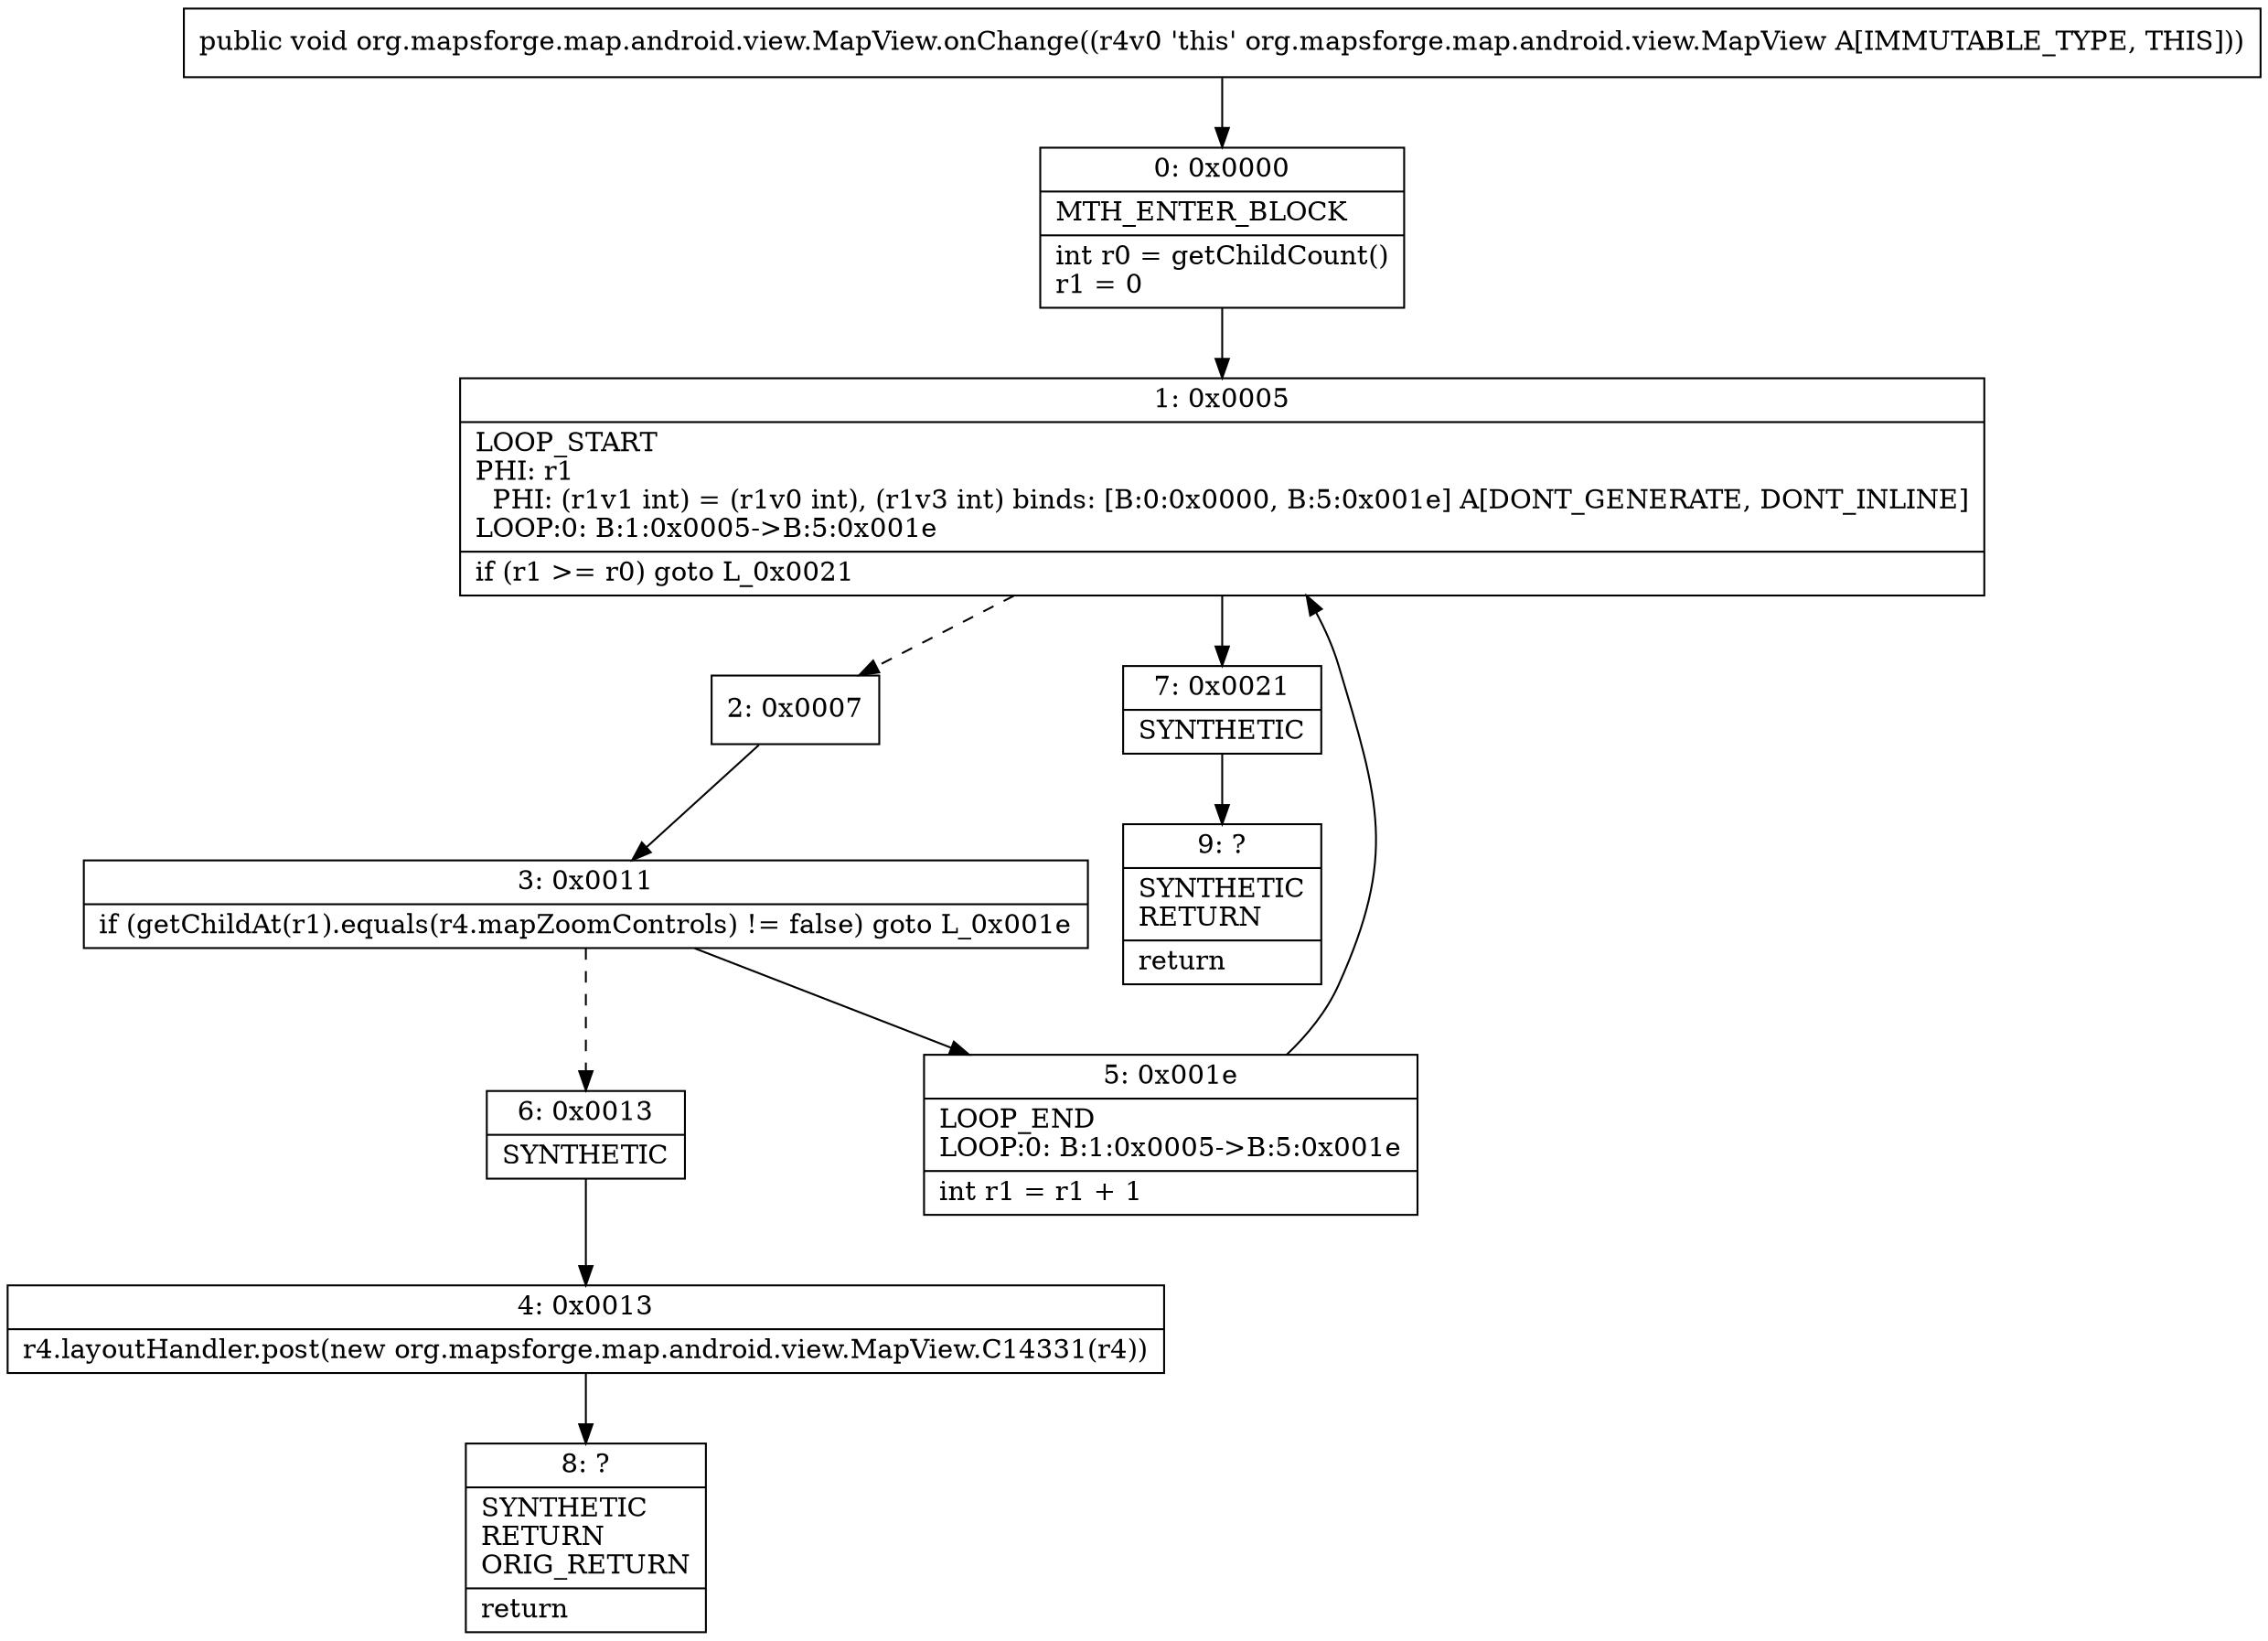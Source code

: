 digraph "CFG fororg.mapsforge.map.android.view.MapView.onChange()V" {
Node_0 [shape=record,label="{0\:\ 0x0000|MTH_ENTER_BLOCK\l|int r0 = getChildCount()\lr1 = 0\l}"];
Node_1 [shape=record,label="{1\:\ 0x0005|LOOP_START\lPHI: r1 \l  PHI: (r1v1 int) = (r1v0 int), (r1v3 int) binds: [B:0:0x0000, B:5:0x001e] A[DONT_GENERATE, DONT_INLINE]\lLOOP:0: B:1:0x0005\-\>B:5:0x001e\l|if (r1 \>= r0) goto L_0x0021\l}"];
Node_2 [shape=record,label="{2\:\ 0x0007}"];
Node_3 [shape=record,label="{3\:\ 0x0011|if (getChildAt(r1).equals(r4.mapZoomControls) != false) goto L_0x001e\l}"];
Node_4 [shape=record,label="{4\:\ 0x0013|r4.layoutHandler.post(new org.mapsforge.map.android.view.MapView.C14331(r4))\l}"];
Node_5 [shape=record,label="{5\:\ 0x001e|LOOP_END\lLOOP:0: B:1:0x0005\-\>B:5:0x001e\l|int r1 = r1 + 1\l}"];
Node_6 [shape=record,label="{6\:\ 0x0013|SYNTHETIC\l}"];
Node_7 [shape=record,label="{7\:\ 0x0021|SYNTHETIC\l}"];
Node_8 [shape=record,label="{8\:\ ?|SYNTHETIC\lRETURN\lORIG_RETURN\l|return\l}"];
Node_9 [shape=record,label="{9\:\ ?|SYNTHETIC\lRETURN\l|return\l}"];
MethodNode[shape=record,label="{public void org.mapsforge.map.android.view.MapView.onChange((r4v0 'this' org.mapsforge.map.android.view.MapView A[IMMUTABLE_TYPE, THIS])) }"];
MethodNode -> Node_0;
Node_0 -> Node_1;
Node_1 -> Node_2[style=dashed];
Node_1 -> Node_7;
Node_2 -> Node_3;
Node_3 -> Node_5;
Node_3 -> Node_6[style=dashed];
Node_4 -> Node_8;
Node_5 -> Node_1;
Node_6 -> Node_4;
Node_7 -> Node_9;
}

